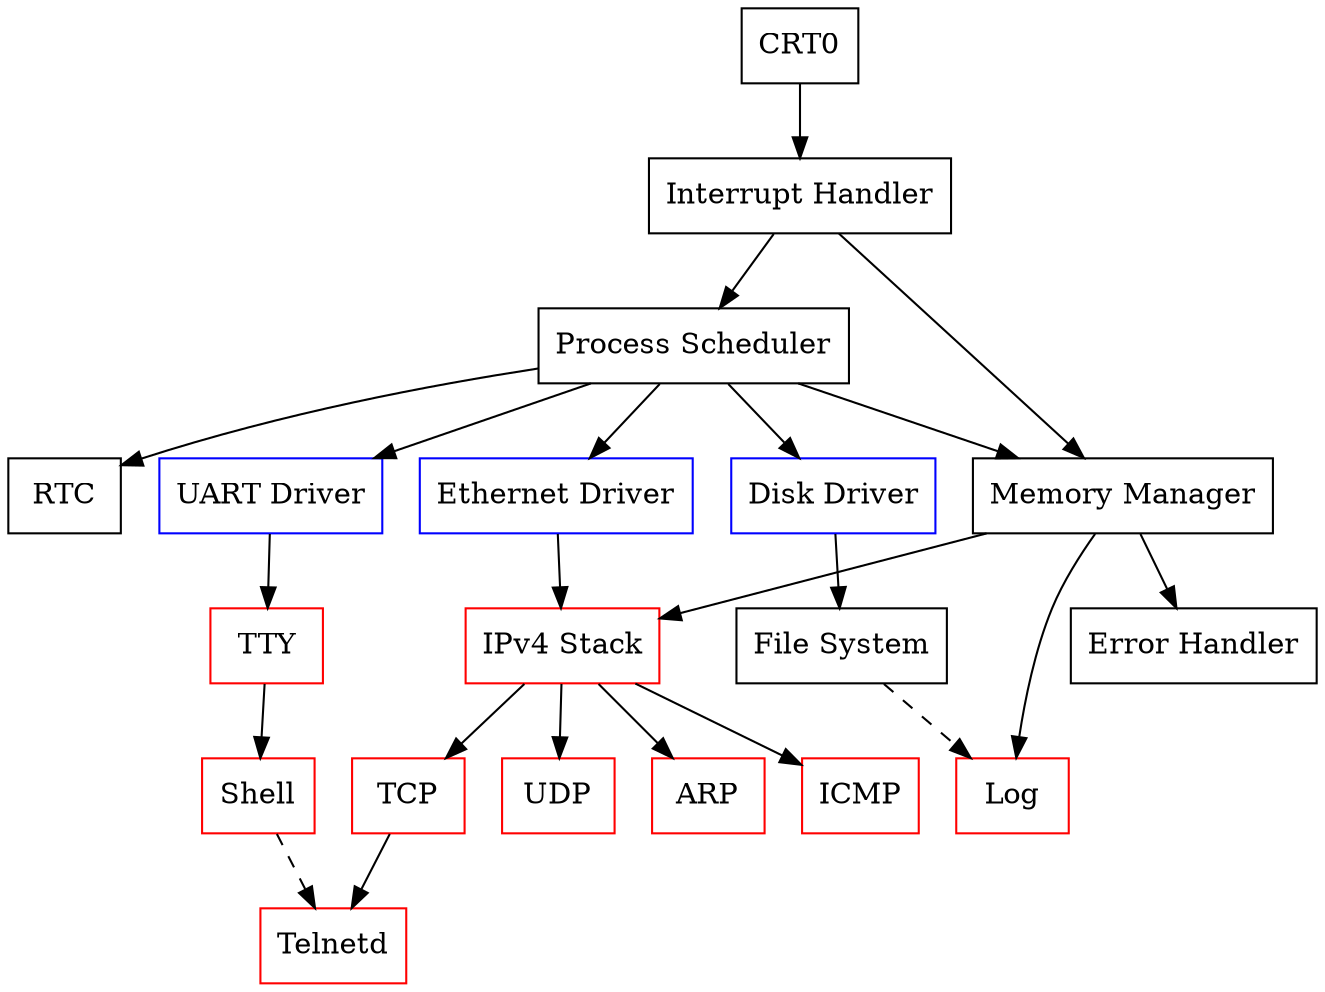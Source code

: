 // Main graph
digraph OS
{
// Global settings
node[shape=box]

// Nodes
crt0[label="CRT0"]
inth[label="Interrupt Handler"]
procsh[label="Process Scheduler"]
diskd[label="Disk Driver",color=blue]
uartd[label="UART Driver",color=blue]
ethd[label="Ethernet Driver",color=blue]
mm[label="Memory Manager"]
fs[label="File System"]
tty[label="TTY",color=red]
shell[label="Shell",color=red]
ip[label="IPv4 Stack",color=red]
//ipv6[label="IPv6 Stack"]
tcp[label="TCP",color=red]
udp[label="UDP",color=red]
arp[label="ARP",color=red]
icmp[label="ICMP",color=red]
telnetd[label="Telnetd",color=red]
errorh[label="Error Handler"]
log[label="Log",color=red]
rtc[label="RTC"]

// Relations
crt0->inth->procsh
procsh->{diskd uartd ethd mm rtc}
inth->mm
diskd->fs
uartd->tty->shell
{mm ethd}->ip
ip->{tcp udp arp icmp}
tcp->telnetd
shell->telnetd [style=dashed]
mm->{errorh log}
fs->log [style=dashed]
}